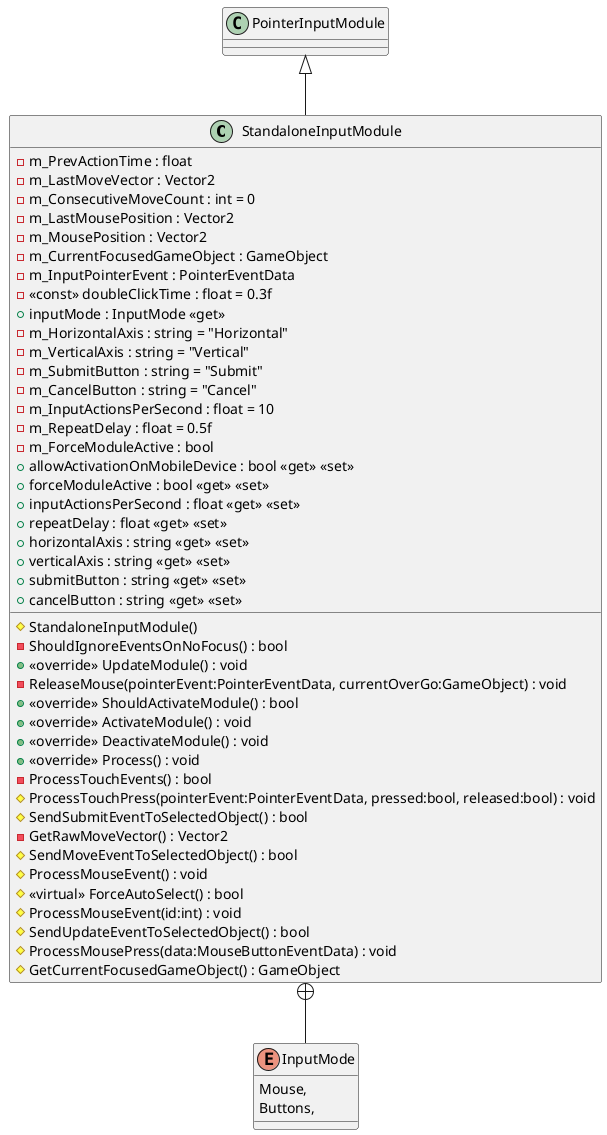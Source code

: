 @startuml
class StandaloneInputModule {
    - m_PrevActionTime : float
    - m_LastMoveVector : Vector2
    - m_ConsecutiveMoveCount : int = 0
    - m_LastMousePosition : Vector2
    - m_MousePosition : Vector2
    - m_CurrentFocusedGameObject : GameObject
    - m_InputPointerEvent : PointerEventData
    - <<const>> doubleClickTime : float = 0.3f
    # StandaloneInputModule()
    + inputMode : InputMode <<get>>
    - m_HorizontalAxis : string = "Horizontal"
    - m_VerticalAxis : string = "Vertical"
    - m_SubmitButton : string = "Submit"
    - m_CancelButton : string = "Cancel"
    - m_InputActionsPerSecond : float = 10
    - m_RepeatDelay : float = 0.5f
    - m_ForceModuleActive : bool
    + allowActivationOnMobileDevice : bool <<get>> <<set>>
    + forceModuleActive : bool <<get>> <<set>>
    + inputActionsPerSecond : float <<get>> <<set>>
    + repeatDelay : float <<get>> <<set>>
    + horizontalAxis : string <<get>> <<set>>
    + verticalAxis : string <<get>> <<set>>
    + submitButton : string <<get>> <<set>>
    + cancelButton : string <<get>> <<set>>
    - ShouldIgnoreEventsOnNoFocus() : bool
    + <<override>> UpdateModule() : void
    - ReleaseMouse(pointerEvent:PointerEventData, currentOverGo:GameObject) : void
    + <<override>> ShouldActivateModule() : bool
    + <<override>> ActivateModule() : void
    + <<override>> DeactivateModule() : void
    + <<override>> Process() : void
    - ProcessTouchEvents() : bool
    # ProcessTouchPress(pointerEvent:PointerEventData, pressed:bool, released:bool) : void
    # SendSubmitEventToSelectedObject() : bool
    - GetRawMoveVector() : Vector2
    # SendMoveEventToSelectedObject() : bool
    # ProcessMouseEvent() : void
    # <<virtual>> ForceAutoSelect() : bool
    # ProcessMouseEvent(id:int) : void
    # SendUpdateEventToSelectedObject() : bool
    # ProcessMousePress(data:MouseButtonEventData) : void
    # GetCurrentFocusedGameObject() : GameObject
}
enum InputMode {
    Mouse,
    Buttons,
}
PointerInputModule <|-- StandaloneInputModule
StandaloneInputModule +-- InputMode
@enduml
